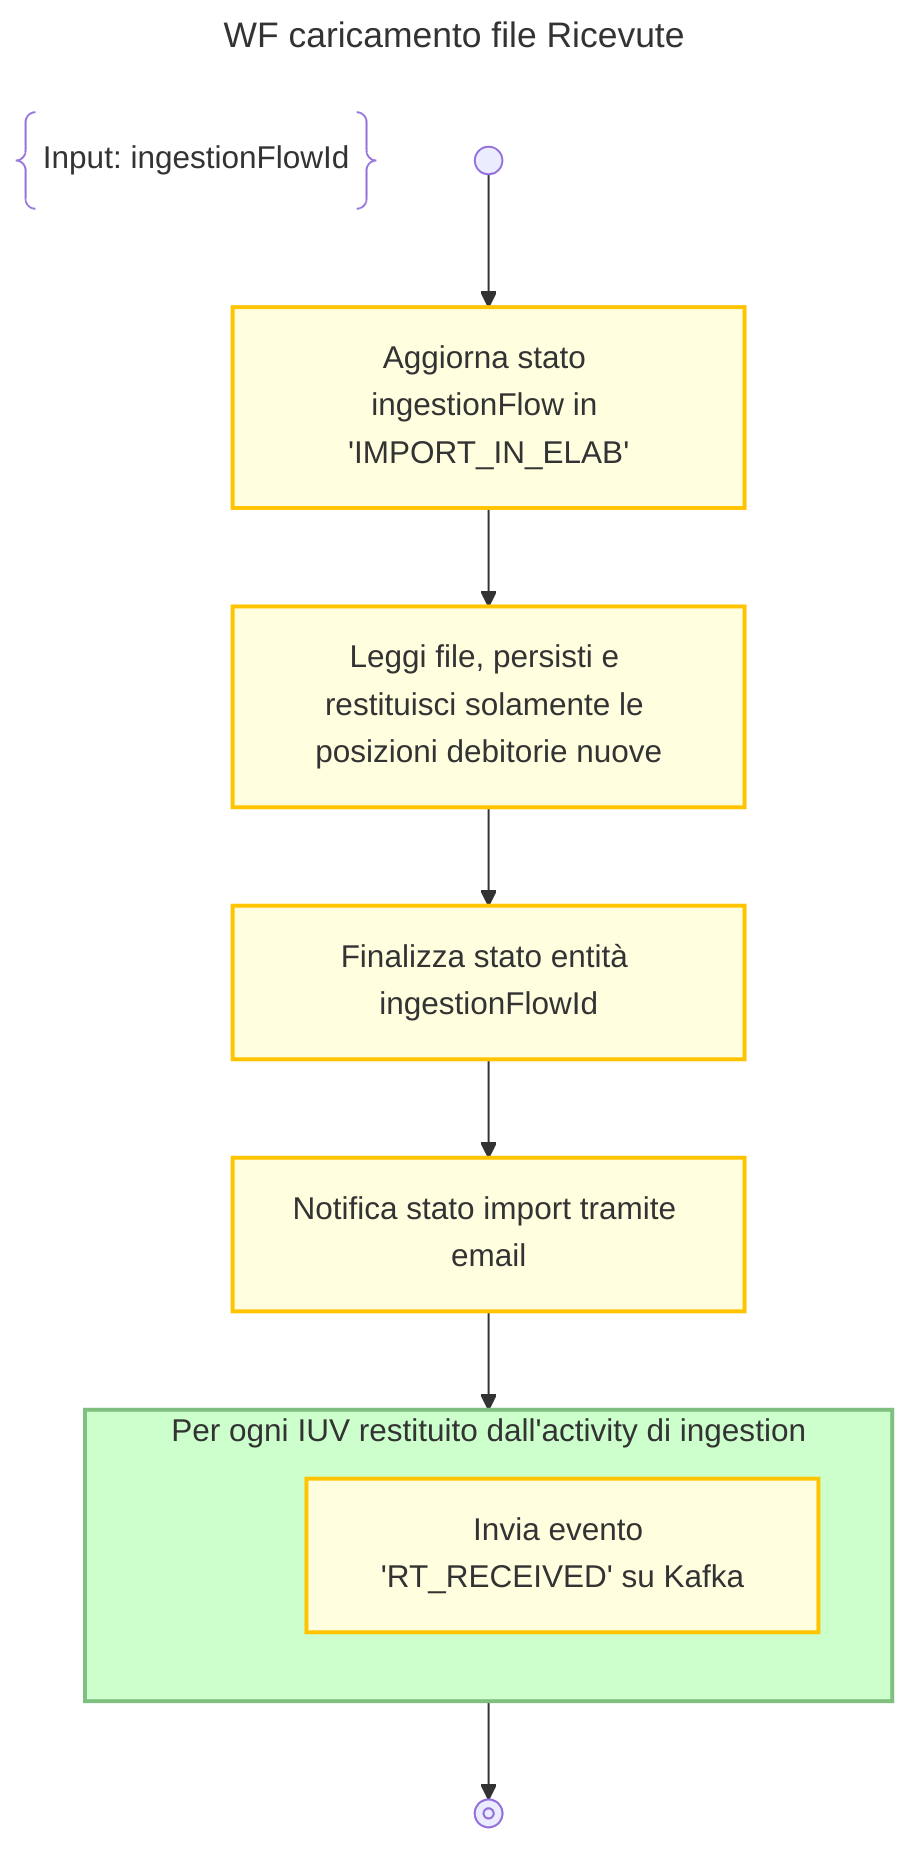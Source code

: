 ---
title: WF caricamento file Ricevute
---
flowchart TD
    DESCRIPTION@{ shape: braces, label: "Input: ingestionFlowId" }
    START@{shape: start} -->
    UPDATE_STATUS_INELAB:::activity@{label: "Aggiorna stato ingestionFlow in 'IMPORT_IN_ELAB'"} -->
    INGESTION:::activity@{label: "Leggi file, persisti e restituisci solamente le posizioni debitorie nuove"} -->
    UPDATE_STATUS_COMPLETE:::activity@{label: "Finalizza stato entità ingestionFlowId"} -->
    SEND_EMAIL:::activity@{label: "Notifica stato import tramite email"} -->

    LOOP

    subgraph LOOP["Per ogni IUV restituito dall'activity di ingestion"]

        %% dummy block added to have an empty line
        DUMMY:::disable-->SIGNAL
        linkStyle 5 display:none;

        SIGNAL:::activity@{label: "Invia evento 'RT_RECEIVED' su Kafka"}
    end

    LOOP --> END@{shape: stop}
    class LOOP loop

    classDef disable display:none;
    classDef activity fill:#FFFFE0, stroke:#ffc300, stroke-width:2px;
    classDef loop fill:#CCFFCC, stroke:#7FBF7F, stroke-width:2px, padding-bottom: 5px;